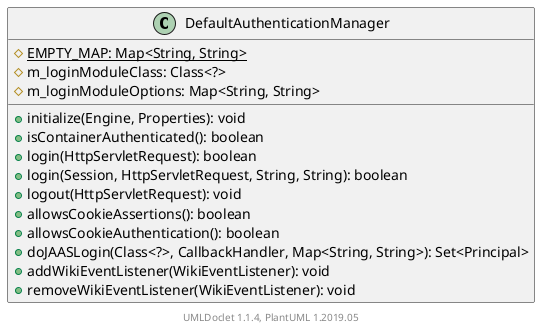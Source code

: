 @startuml

    class DefaultAuthenticationManager [[DefaultAuthenticationManager.html]] {
        {static} #EMPTY_MAP: Map<String, String>
        #m_loginModuleClass: Class<?>
        #m_loginModuleOptions: Map<String, String>
        +initialize(Engine, Properties): void
        +isContainerAuthenticated(): boolean
        +login(HttpServletRequest): boolean
        +login(Session, HttpServletRequest, String, String): boolean
        +logout(HttpServletRequest): void
        +allowsCookieAssertions(): boolean
        +allowsCookieAuthentication(): boolean
        +doJAASLogin(Class<?>, CallbackHandler, Map<String, String>): Set<Principal>
        +addWikiEventListener(WikiEventListener): void
        +removeWikiEventListener(WikiEventListener): void
    }


    center footer UMLDoclet 1.1.4, PlantUML 1.2019.05
@enduml
